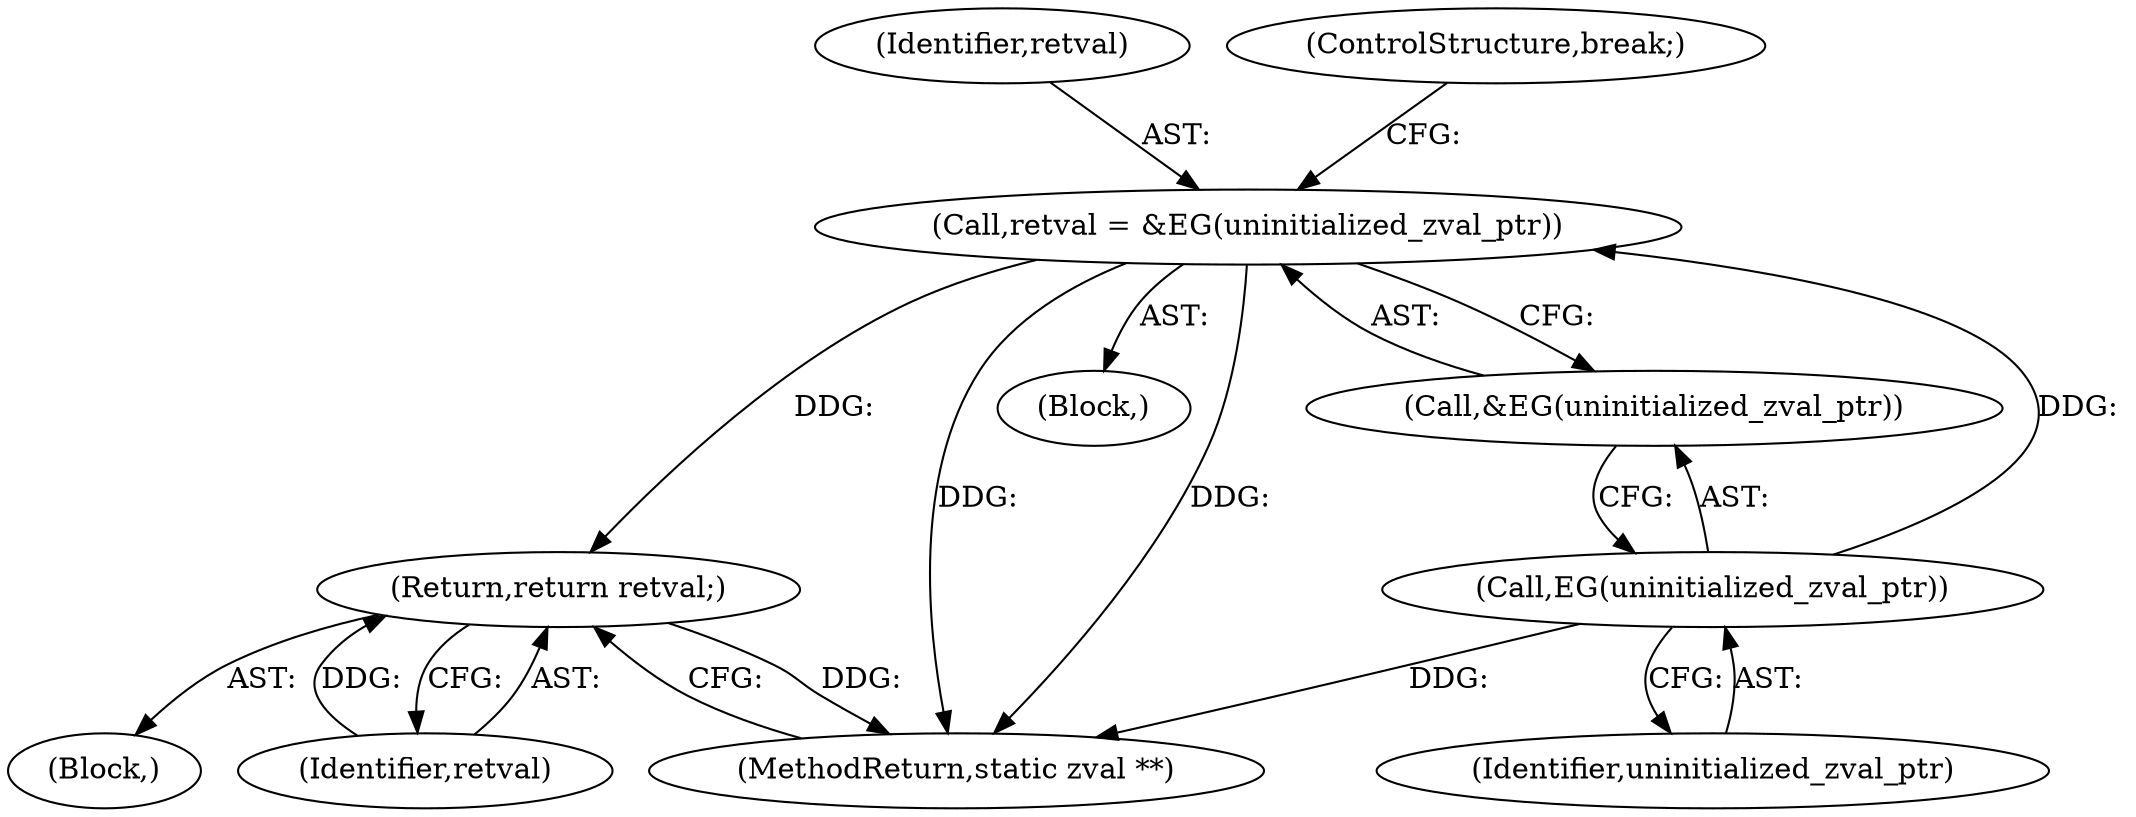 digraph "0_php-src_ecb7f58a069be0dec4a6131b6351a761f808f22e?w=1_0@pointer" {
"1000271" [label="(Call,retval = &EG(uninitialized_zval_ptr))"];
"1000274" [label="(Call,EG(uninitialized_zval_ptr))"];
"1000300" [label="(Return,return retval;)"];
"1000275" [label="(Identifier,uninitialized_zval_ptr)"];
"1000273" [label="(Call,&EG(uninitialized_zval_ptr))"];
"1000301" [label="(Identifier,retval)"];
"1000263" [label="(Block,)"];
"1000274" [label="(Call,EG(uninitialized_zval_ptr))"];
"1000145" [label="(Block,)"];
"1000321" [label="(MethodReturn,static zval **)"];
"1000272" [label="(Identifier,retval)"];
"1000300" [label="(Return,return retval;)"];
"1000271" [label="(Call,retval = &EG(uninitialized_zval_ptr))"];
"1000276" [label="(ControlStructure,break;)"];
"1000271" -> "1000263"  [label="AST: "];
"1000271" -> "1000273"  [label="CFG: "];
"1000272" -> "1000271"  [label="AST: "];
"1000273" -> "1000271"  [label="AST: "];
"1000276" -> "1000271"  [label="CFG: "];
"1000271" -> "1000321"  [label="DDG: "];
"1000271" -> "1000321"  [label="DDG: "];
"1000274" -> "1000271"  [label="DDG: "];
"1000271" -> "1000300"  [label="DDG: "];
"1000274" -> "1000273"  [label="AST: "];
"1000274" -> "1000275"  [label="CFG: "];
"1000275" -> "1000274"  [label="AST: "];
"1000273" -> "1000274"  [label="CFG: "];
"1000274" -> "1000321"  [label="DDG: "];
"1000300" -> "1000145"  [label="AST: "];
"1000300" -> "1000301"  [label="CFG: "];
"1000301" -> "1000300"  [label="AST: "];
"1000321" -> "1000300"  [label="CFG: "];
"1000300" -> "1000321"  [label="DDG: "];
"1000301" -> "1000300"  [label="DDG: "];
}
